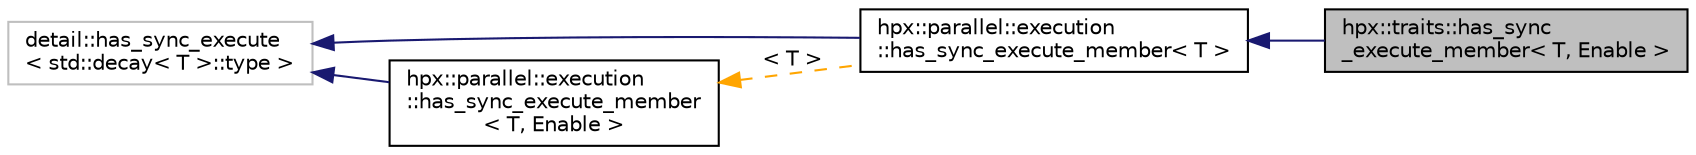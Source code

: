 digraph "hpx::traits::has_sync_execute_member&lt; T, Enable &gt;"
{
  edge [fontname="Helvetica",fontsize="10",labelfontname="Helvetica",labelfontsize="10"];
  node [fontname="Helvetica",fontsize="10",shape=record];
  rankdir="LR";
  Node0 [label="hpx::traits::has_sync\l_execute_member\< T, Enable \>",height=0.2,width=0.4,color="black", fillcolor="grey75", style="filled", fontcolor="black"];
  Node1 -> Node0 [dir="back",color="midnightblue",fontsize="10",style="solid",fontname="Helvetica"];
  Node1 [label="hpx::parallel::execution\l::has_sync_execute_member\< T \>",height=0.2,width=0.4,color="black", fillcolor="white", style="filled",URL="$d7/d68/structhpx_1_1parallel_1_1execution_1_1has__sync__execute__member.html"];
  Node2 -> Node1 [dir="back",color="midnightblue",fontsize="10",style="solid",fontname="Helvetica"];
  Node2 [label="detail::has_sync_execute\l\< std::decay\< T \>::type \>",height=0.2,width=0.4,color="grey75", fillcolor="white", style="filled"];
  Node3 -> Node1 [dir="back",color="orange",fontsize="10",style="dashed",label=" \< T \>" ,fontname="Helvetica"];
  Node3 [label="hpx::parallel::execution\l::has_sync_execute_member\l\< T, Enable \>",height=0.2,width=0.4,color="black", fillcolor="white", style="filled",URL="$d7/d68/structhpx_1_1parallel_1_1execution_1_1has__sync__execute__member.html"];
  Node2 -> Node3 [dir="back",color="midnightblue",fontsize="10",style="solid",fontname="Helvetica"];
}
